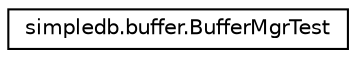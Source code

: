 digraph "Graphical Class Hierarchy"
{
  edge [fontname="Helvetica",fontsize="10",labelfontname="Helvetica",labelfontsize="10"];
  node [fontname="Helvetica",fontsize="10",shape=record];
  rankdir="LR";
  Node0 [label="simpledb.buffer.BufferMgrTest",height=0.2,width=0.4,color="black", fillcolor="white", style="filled",URL="$classsimpledb_1_1buffer_1_1BufferMgrTest.html"];
}
